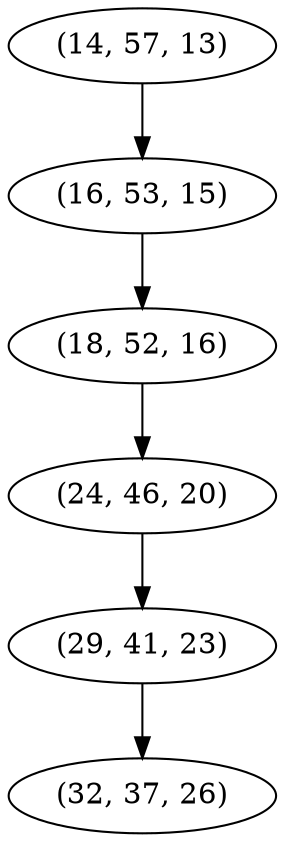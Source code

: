 digraph tree {
    "(14, 57, 13)";
    "(16, 53, 15)";
    "(18, 52, 16)";
    "(24, 46, 20)";
    "(29, 41, 23)";
    "(32, 37, 26)";
    "(14, 57, 13)" -> "(16, 53, 15)";
    "(16, 53, 15)" -> "(18, 52, 16)";
    "(18, 52, 16)" -> "(24, 46, 20)";
    "(24, 46, 20)" -> "(29, 41, 23)";
    "(29, 41, 23)" -> "(32, 37, 26)";
}
